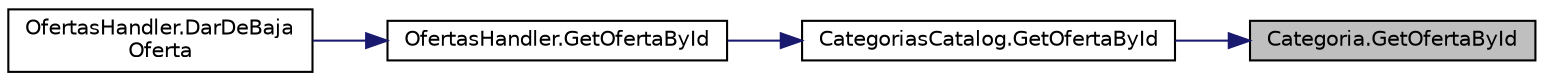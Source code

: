 digraph "Categoria.GetOfertaById"
{
 // INTERACTIVE_SVG=YES
 // LATEX_PDF_SIZE
  edge [fontname="Helvetica",fontsize="10",labelfontname="Helvetica",labelfontsize="10"];
  node [fontname="Helvetica",fontsize="10",shape=record];
  rankdir="RL";
  Node1 [label="Categoria.GetOfertaById",height=0.2,width=0.4,color="black", fillcolor="grey75", style="filled", fontcolor="black",tooltip="Filtrar OfertaDeServicio por id"];
  Node1 -> Node2 [dir="back",color="midnightblue",fontsize="10",style="solid",fontname="Helvetica"];
  Node2 [label="CategoriasCatalog.GetOfertaById",height=0.2,width=0.4,color="black", fillcolor="white", style="filled",URL="$classCategoriasCatalog.html#a19cc28dc8303a7d6d5b77db7a57d503d",tooltip="Método para obtener OfertaDeServicio por id"];
  Node2 -> Node3 [dir="back",color="midnightblue",fontsize="10",style="solid",fontname="Helvetica"];
  Node3 [label="OfertasHandler.GetOfertaById",height=0.2,width=0.4,color="black", fillcolor="white", style="filled",URL="$classOfertasHandler.html#a42d3b05e970ca29e77161980832193b7",tooltip="Método para obtener una OfertaDeServicio por id"];
  Node3 -> Node4 [dir="back",color="midnightblue",fontsize="10",style="solid",fontname="Helvetica"];
  Node4 [label="OfertasHandler.DarDeBaja\lOferta",height=0.2,width=0.4,color="black", fillcolor="white", style="filled",URL="$classOfertasHandler.html#a8a2ad6d9d2db484f18d71e3b50c486c3",tooltip="Método para dar de baja una OfertaDeServicio"];
}
